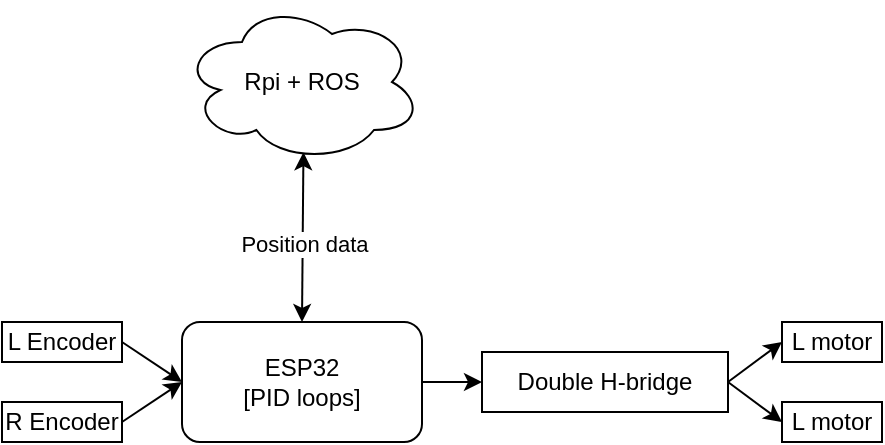 <mxfile>
    <diagram id="uU-UWf-Io8V2Wh34ys1h" name="Page-1">
        <mxGraphModel dx="865" dy="682" grid="1" gridSize="10" guides="1" tooltips="1" connect="1" arrows="1" fold="1" page="1" pageScale="1" pageWidth="1654" pageHeight="1169" math="0" shadow="0">
            <root>
                <mxCell id="0"/>
                <mxCell id="1" parent="0"/>
                <mxCell id="4" style="edgeStyle=none;html=1;exitX=0.5;exitY=0;exitDx=0;exitDy=0;entryX=0.506;entryY=0.939;entryDx=0;entryDy=0;entryPerimeter=0;startArrow=classic;startFill=1;" edge="1" parent="1" source="2" target="3">
                    <mxGeometry relative="1" as="geometry"/>
                </mxCell>
                <mxCell id="5" value="Position data" style="edgeLabel;html=1;align=center;verticalAlign=middle;resizable=0;points=[];" vertex="1" connectable="0" parent="4">
                    <mxGeometry x="-0.075" relative="1" as="geometry">
                        <mxPoint as="offset"/>
                    </mxGeometry>
                </mxCell>
                <mxCell id="11" style="edgeStyle=none;html=1;exitX=1;exitY=0.5;exitDx=0;exitDy=0;entryX=0;entryY=0.5;entryDx=0;entryDy=0;startArrow=none;startFill=0;" edge="1" parent="1" source="2" target="10">
                    <mxGeometry relative="1" as="geometry"/>
                </mxCell>
                <mxCell id="2" value="ESP32&lt;br&gt;[PID loops]" style="rounded=1;whiteSpace=wrap;html=1;" vertex="1" parent="1">
                    <mxGeometry x="540" y="330" width="120" height="60" as="geometry"/>
                </mxCell>
                <mxCell id="3" value="Rpi + ROS" style="ellipse;shape=cloud;whiteSpace=wrap;html=1;" vertex="1" parent="1">
                    <mxGeometry x="540" y="170" width="120" height="80" as="geometry"/>
                </mxCell>
                <mxCell id="14" style="edgeStyle=none;html=1;exitX=1;exitY=0.5;exitDx=0;exitDy=0;entryX=0;entryY=0.5;entryDx=0;entryDy=0;startArrow=none;startFill=0;" edge="1" parent="1" source="10" target="12">
                    <mxGeometry relative="1" as="geometry"/>
                </mxCell>
                <mxCell id="15" style="edgeStyle=none;html=1;exitX=1;exitY=0.5;exitDx=0;exitDy=0;entryX=0;entryY=0.5;entryDx=0;entryDy=0;startArrow=none;startFill=0;" edge="1" parent="1" source="10" target="13">
                    <mxGeometry relative="1" as="geometry"/>
                </mxCell>
                <mxCell id="10" value="Double H-bridge" style="rounded=0;whiteSpace=wrap;html=1;" vertex="1" parent="1">
                    <mxGeometry x="690" y="345" width="123" height="30" as="geometry"/>
                </mxCell>
                <mxCell id="12" value="L motor" style="rounded=0;whiteSpace=wrap;html=1;" vertex="1" parent="1">
                    <mxGeometry x="840" y="330" width="50" height="20" as="geometry"/>
                </mxCell>
                <mxCell id="13" value="L motor" style="rounded=0;whiteSpace=wrap;html=1;" vertex="1" parent="1">
                    <mxGeometry x="840" y="370" width="50" height="20" as="geometry"/>
                </mxCell>
                <mxCell id="17" style="edgeStyle=none;html=1;exitX=1;exitY=0.5;exitDx=0;exitDy=0;entryX=0;entryY=0.5;entryDx=0;entryDy=0;startArrow=none;startFill=0;" edge="1" parent="1" source="16" target="2">
                    <mxGeometry relative="1" as="geometry"/>
                </mxCell>
                <mxCell id="16" value="L Encoder" style="rounded=0;whiteSpace=wrap;html=1;" vertex="1" parent="1">
                    <mxGeometry x="450" y="330" width="60" height="20" as="geometry"/>
                </mxCell>
                <mxCell id="20" style="edgeStyle=none;html=1;exitX=1;exitY=0.5;exitDx=0;exitDy=0;entryX=0;entryY=0.5;entryDx=0;entryDy=0;startArrow=none;startFill=0;" edge="1" parent="1" source="19" target="2">
                    <mxGeometry relative="1" as="geometry"/>
                </mxCell>
                <mxCell id="19" value="R&amp;nbsp;Encoder" style="rounded=0;whiteSpace=wrap;html=1;" vertex="1" parent="1">
                    <mxGeometry x="450" y="370" width="60" height="20" as="geometry"/>
                </mxCell>
            </root>
        </mxGraphModel>
    </diagram>
</mxfile>